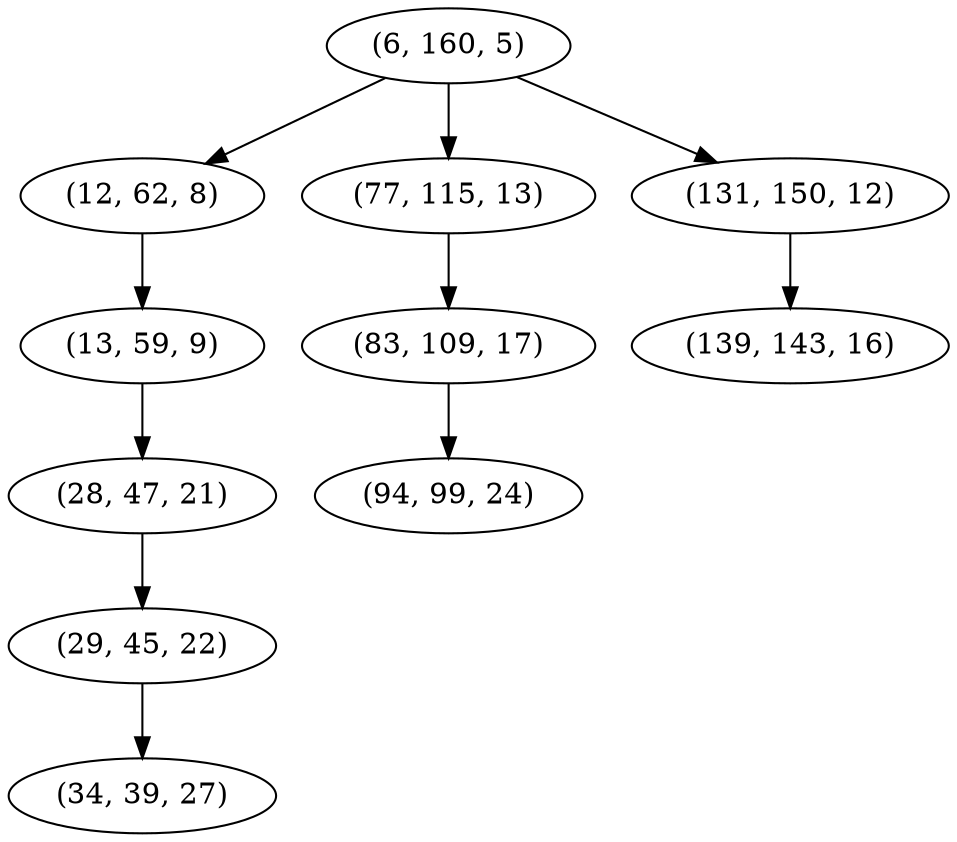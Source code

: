 digraph tree {
    "(6, 160, 5)";
    "(12, 62, 8)";
    "(13, 59, 9)";
    "(28, 47, 21)";
    "(29, 45, 22)";
    "(34, 39, 27)";
    "(77, 115, 13)";
    "(83, 109, 17)";
    "(94, 99, 24)";
    "(131, 150, 12)";
    "(139, 143, 16)";
    "(6, 160, 5)" -> "(12, 62, 8)";
    "(6, 160, 5)" -> "(77, 115, 13)";
    "(6, 160, 5)" -> "(131, 150, 12)";
    "(12, 62, 8)" -> "(13, 59, 9)";
    "(13, 59, 9)" -> "(28, 47, 21)";
    "(28, 47, 21)" -> "(29, 45, 22)";
    "(29, 45, 22)" -> "(34, 39, 27)";
    "(77, 115, 13)" -> "(83, 109, 17)";
    "(83, 109, 17)" -> "(94, 99, 24)";
    "(131, 150, 12)" -> "(139, 143, 16)";
}
